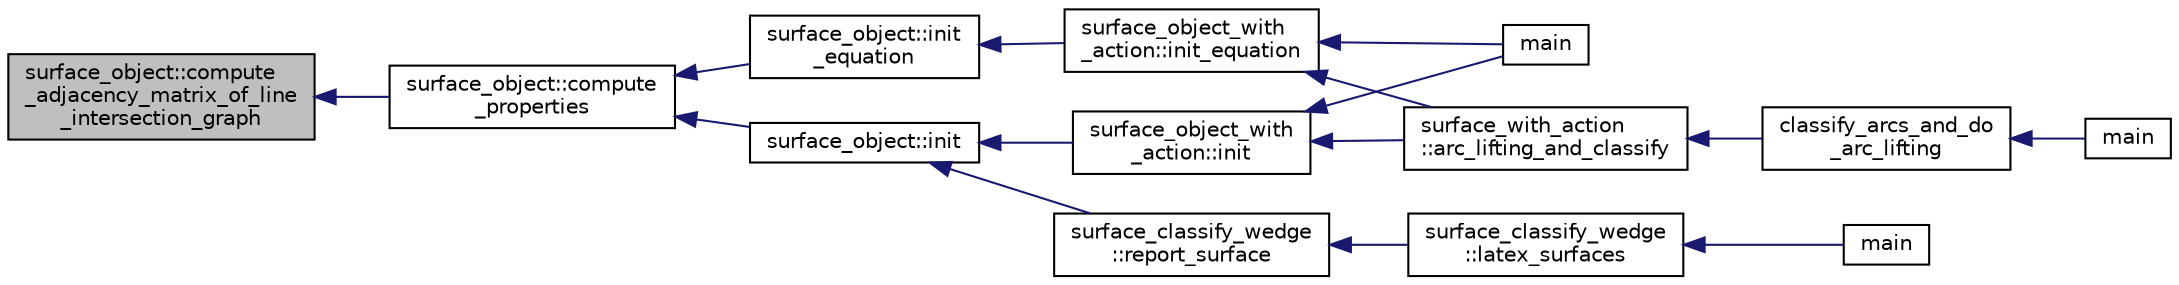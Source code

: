 digraph "surface_object::compute_adjacency_matrix_of_line_intersection_graph"
{
  edge [fontname="Helvetica",fontsize="10",labelfontname="Helvetica",labelfontsize="10"];
  node [fontname="Helvetica",fontsize="10",shape=record];
  rankdir="LR";
  Node127 [label="surface_object::compute\l_adjacency_matrix_of_line\l_intersection_graph",height=0.2,width=0.4,color="black", fillcolor="grey75", style="filled", fontcolor="black"];
  Node127 -> Node128 [dir="back",color="midnightblue",fontsize="10",style="solid",fontname="Helvetica"];
  Node128 [label="surface_object::compute\l_properties",height=0.2,width=0.4,color="black", fillcolor="white", style="filled",URL="$df/df8/classsurface__object.html#ad6c02c3c1432f8adfe49932041ce1b20"];
  Node128 -> Node129 [dir="back",color="midnightblue",fontsize="10",style="solid",fontname="Helvetica"];
  Node129 [label="surface_object::init\l_equation",height=0.2,width=0.4,color="black", fillcolor="white", style="filled",URL="$df/df8/classsurface__object.html#afd4f4d1accbf361897374bd18d571913"];
  Node129 -> Node130 [dir="back",color="midnightblue",fontsize="10",style="solid",fontname="Helvetica"];
  Node130 [label="surface_object_with\l_action::init_equation",height=0.2,width=0.4,color="black", fillcolor="white", style="filled",URL="$db/d28/classsurface__object__with__action.html#a310ce4189e50545dd67fa3652b8fd160"];
  Node130 -> Node131 [dir="back",color="midnightblue",fontsize="10",style="solid",fontname="Helvetica"];
  Node131 [label="main",height=0.2,width=0.4,color="black", fillcolor="white", style="filled",URL="$d2/dfa/create__surface__main_8_c.html#a217dbf8b442f20279ea00b898af96f52"];
  Node130 -> Node132 [dir="back",color="midnightblue",fontsize="10",style="solid",fontname="Helvetica"];
  Node132 [label="surface_with_action\l::arc_lifting_and_classify",height=0.2,width=0.4,color="black", fillcolor="white", style="filled",URL="$d8/df9/classsurface__with__action.html#a62a3948f830c59e09ef94937650a07a4"];
  Node132 -> Node133 [dir="back",color="midnightblue",fontsize="10",style="solid",fontname="Helvetica"];
  Node133 [label="classify_arcs_and_do\l_arc_lifting",height=0.2,width=0.4,color="black", fillcolor="white", style="filled",URL="$d6/dc3/arc__lifting__main_8_c.html#afdd7be16f16b8c71e9a72fe5f6a0b59c"];
  Node133 -> Node134 [dir="back",color="midnightblue",fontsize="10",style="solid",fontname="Helvetica"];
  Node134 [label="main",height=0.2,width=0.4,color="black", fillcolor="white", style="filled",URL="$d6/dc3/arc__lifting__main_8_c.html#a217dbf8b442f20279ea00b898af96f52"];
  Node128 -> Node135 [dir="back",color="midnightblue",fontsize="10",style="solid",fontname="Helvetica"];
  Node135 [label="surface_object::init",height=0.2,width=0.4,color="black", fillcolor="white", style="filled",URL="$df/df8/classsurface__object.html#ae51d9ac0a3853bc07908ac48ffa6e0d2"];
  Node135 -> Node136 [dir="back",color="midnightblue",fontsize="10",style="solid",fontname="Helvetica"];
  Node136 [label="surface_classify_wedge\l::report_surface",height=0.2,width=0.4,color="black", fillcolor="white", style="filled",URL="$d7/d5c/classsurface__classify__wedge.html#ad577d435c4726d0a35c10b2f8d4ed00c"];
  Node136 -> Node137 [dir="back",color="midnightblue",fontsize="10",style="solid",fontname="Helvetica"];
  Node137 [label="surface_classify_wedge\l::latex_surfaces",height=0.2,width=0.4,color="black", fillcolor="white", style="filled",URL="$d7/d5c/classsurface__classify__wedge.html#a5698763ece48d6f0a605527ca62429c5"];
  Node137 -> Node138 [dir="back",color="midnightblue",fontsize="10",style="solid",fontname="Helvetica"];
  Node138 [label="main",height=0.2,width=0.4,color="black", fillcolor="white", style="filled",URL="$df/df8/surface__classify_8_c.html#a217dbf8b442f20279ea00b898af96f52"];
  Node135 -> Node139 [dir="back",color="midnightblue",fontsize="10",style="solid",fontname="Helvetica"];
  Node139 [label="surface_object_with\l_action::init",height=0.2,width=0.4,color="black", fillcolor="white", style="filled",URL="$db/d28/classsurface__object__with__action.html#a65085da19618def3909b0f4bc27cba8a"];
  Node139 -> Node131 [dir="back",color="midnightblue",fontsize="10",style="solid",fontname="Helvetica"];
  Node139 -> Node132 [dir="back",color="midnightblue",fontsize="10",style="solid",fontname="Helvetica"];
}
